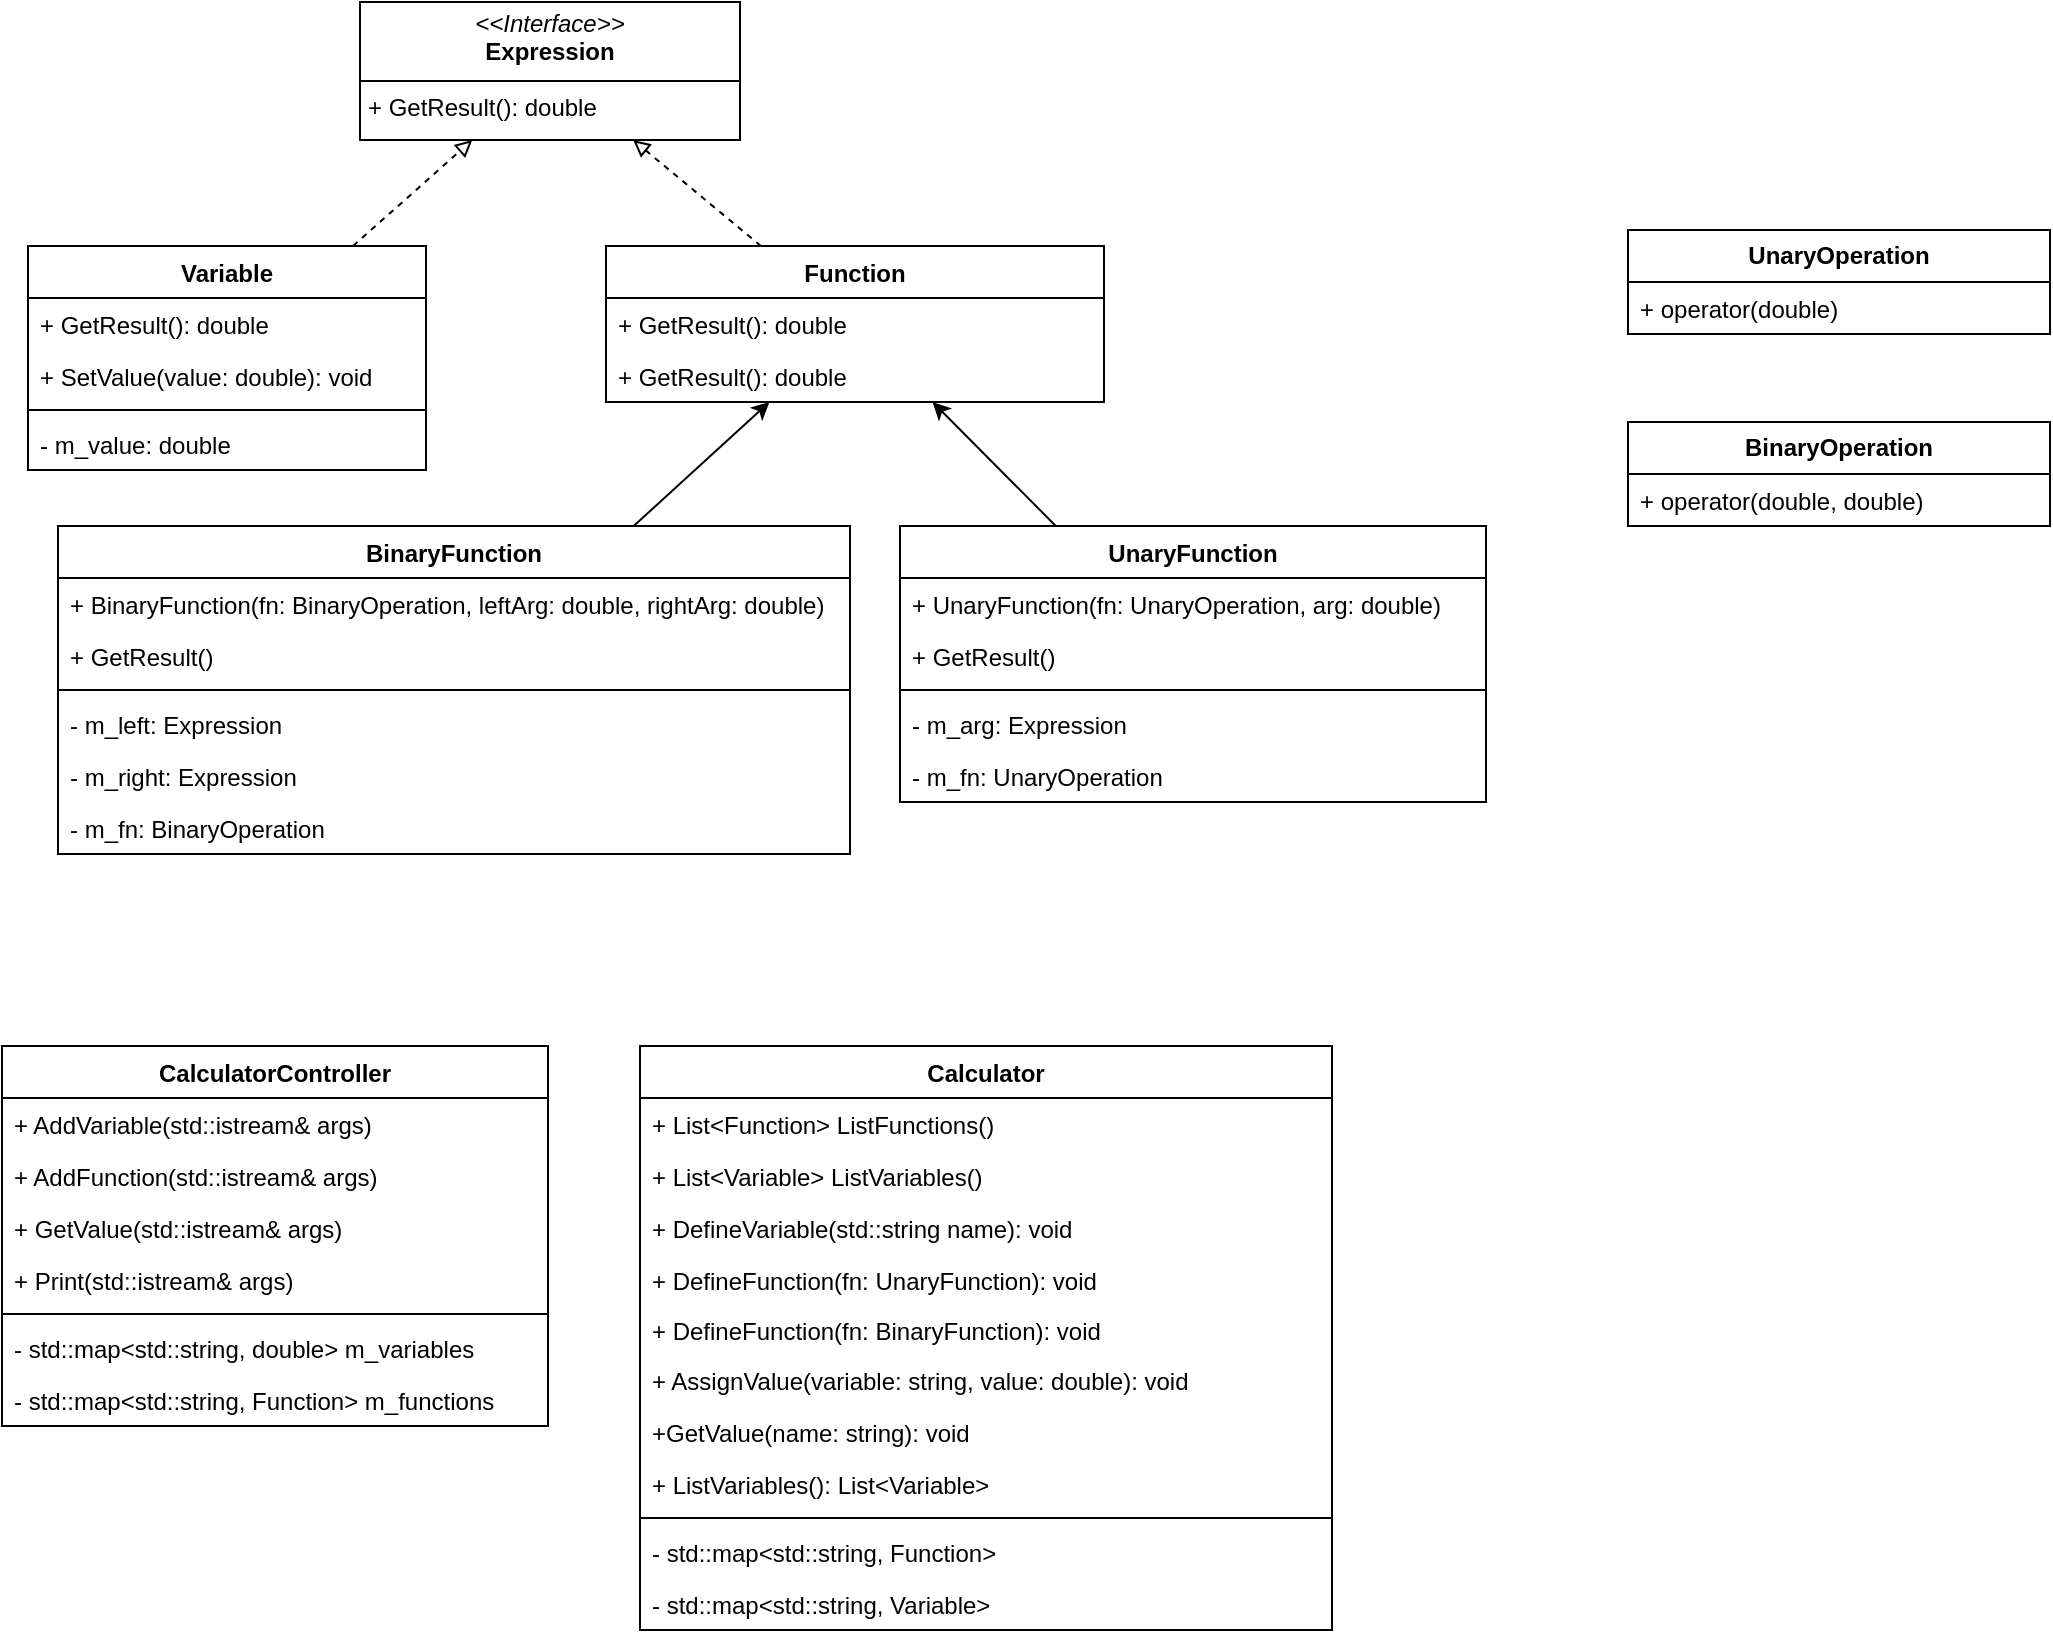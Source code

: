 <mxfile version="26.1.1">
  <diagram id="C5RBs43oDa-KdzZeNtuy" name="Page-1">
    <mxGraphModel dx="1624" dy="1297" grid="0" gridSize="10" guides="1" tooltips="1" connect="1" arrows="1" fold="1" page="0" pageScale="1" pageWidth="827" pageHeight="1169" math="0" shadow="0">
      <root>
        <mxCell id="WIyWlLk6GJQsqaUBKTNV-0" />
        <mxCell id="WIyWlLk6GJQsqaUBKTNV-1" parent="WIyWlLk6GJQsqaUBKTNV-0" />
        <mxCell id="sb6i_JsN-GLQgKSfz3Fc-4" value="Calculator" style="swimlane;fontStyle=1;align=center;verticalAlign=top;childLayout=stackLayout;horizontal=1;startSize=26;horizontalStack=0;resizeParent=1;resizeParentMax=0;resizeLast=0;collapsible=1;marginBottom=0;whiteSpace=wrap;html=1;" parent="WIyWlLk6GJQsqaUBKTNV-1" vertex="1">
          <mxGeometry x="253" y="305" width="346" height="292" as="geometry" />
        </mxCell>
        <mxCell id="sb6i_JsN-GLQgKSfz3Fc-5" value="&lt;meta charset=&quot;utf-8&quot;&gt;&lt;span style=&quot;color: rgb(0, 0, 0); font-family: Helvetica; font-size: 12px; font-style: normal; font-variant-ligatures: normal; font-variant-caps: normal; font-weight: 400; letter-spacing: normal; orphans: 2; text-align: left; text-indent: 0px; text-transform: none; widows: 2; word-spacing: 0px; -webkit-text-stroke-width: 0px; white-space: normal; background-color: rgb(255, 255, 255); text-decoration-thickness: initial; text-decoration-style: initial; text-decoration-color: initial; display: inline !important; float: none;&quot;&gt;+ List&amp;lt;Function&amp;gt; ListFunctions()&lt;/span&gt;" style="text;strokeColor=none;fillColor=none;align=left;verticalAlign=top;spacingLeft=4;spacingRight=4;overflow=hidden;rotatable=0;points=[[0,0.5],[1,0.5]];portConstraint=eastwest;whiteSpace=wrap;html=1;" parent="sb6i_JsN-GLQgKSfz3Fc-4" vertex="1">
          <mxGeometry y="26" width="346" height="26" as="geometry" />
        </mxCell>
        <mxCell id="sb6i_JsN-GLQgKSfz3Fc-8" value="&lt;meta charset=&quot;utf-8&quot;&gt;&lt;span style=&quot;color: rgb(0, 0, 0); font-family: Helvetica; font-size: 12px; font-style: normal; font-variant-ligatures: normal; font-variant-caps: normal; font-weight: 400; letter-spacing: normal; orphans: 2; text-align: left; text-indent: 0px; text-transform: none; widows: 2; word-spacing: 0px; -webkit-text-stroke-width: 0px; white-space: normal; background-color: rgb(255, 255, 255); text-decoration-thickness: initial; text-decoration-style: initial; text-decoration-color: initial; display: inline !important; float: none;&quot;&gt;+ List&amp;lt;Variable&amp;gt; ListVariables()&lt;/span&gt;" style="text;strokeColor=none;fillColor=none;align=left;verticalAlign=top;spacingLeft=4;spacingRight=4;overflow=hidden;rotatable=0;points=[[0,0.5],[1,0.5]];portConstraint=eastwest;whiteSpace=wrap;html=1;" parent="sb6i_JsN-GLQgKSfz3Fc-4" vertex="1">
          <mxGeometry y="52" width="346" height="26" as="geometry" />
        </mxCell>
        <mxCell id="_RwPmkaiMAOCzkeCMt8L-24" value="&lt;span style=&quot;color: rgb(0, 0, 0); font-family: Helvetica; font-size: 12px; font-style: normal; font-variant-ligatures: normal; font-variant-caps: normal; font-weight: 400; letter-spacing: normal; orphans: 2; text-align: left; text-indent: 0px; text-transform: none; widows: 2; word-spacing: 0px; -webkit-text-stroke-width: 0px; white-space: normal; background-color: rgb(255, 255, 255); text-decoration-thickness: initial; text-decoration-style: initial; text-decoration-color: initial; display: inline !important; float: none;&quot;&gt;+ DefineVariable(std::string name): void&lt;/span&gt;" style="text;strokeColor=none;fillColor=none;align=left;verticalAlign=top;spacingLeft=4;spacingRight=4;overflow=hidden;rotatable=0;points=[[0,0.5],[1,0.5]];portConstraint=eastwest;whiteSpace=wrap;html=1;" parent="sb6i_JsN-GLQgKSfz3Fc-4" vertex="1">
          <mxGeometry y="78" width="346" height="26" as="geometry" />
        </mxCell>
        <mxCell id="_RwPmkaiMAOCzkeCMt8L-27" value="+ DefineFunction(fn: UnaryFunction): void" style="text;strokeColor=none;fillColor=none;align=left;verticalAlign=top;spacingLeft=4;spacingRight=4;overflow=hidden;rotatable=0;points=[[0,0.5],[1,0.5]];portConstraint=eastwest;whiteSpace=wrap;html=1;" parent="sb6i_JsN-GLQgKSfz3Fc-4" vertex="1">
          <mxGeometry y="104" width="346" height="25" as="geometry" />
        </mxCell>
        <mxCell id="_RwPmkaiMAOCzkeCMt8L-28" value="&lt;span style=&quot;color: rgb(0, 0, 0); font-family: Helvetica; font-size: 12px; font-style: normal; font-variant-ligatures: normal; font-variant-caps: normal; font-weight: 400; letter-spacing: normal; orphans: 2; text-align: left; text-indent: 0px; text-transform: none; widows: 2; word-spacing: 0px; -webkit-text-stroke-width: 0px; white-space: normal; background-color: rgb(255, 255, 255); text-decoration-thickness: initial; text-decoration-style: initial; text-decoration-color: initial; display: inline !important; float: none;&quot;&gt;+ DefineFunction(fn: BinaryFunction): void&lt;/span&gt;" style="text;strokeColor=none;fillColor=none;align=left;verticalAlign=top;spacingLeft=4;spacingRight=4;overflow=hidden;rotatable=0;points=[[0,0.5],[1,0.5]];portConstraint=eastwest;whiteSpace=wrap;html=1;" parent="sb6i_JsN-GLQgKSfz3Fc-4" vertex="1">
          <mxGeometry y="129" width="346" height="25" as="geometry" />
        </mxCell>
        <mxCell id="_RwPmkaiMAOCzkeCMt8L-23" value="&lt;span style=&quot;color: rgb(0, 0, 0); font-family: Helvetica; font-size: 12px; font-style: normal; font-variant-ligatures: normal; font-variant-caps: normal; font-weight: 400; letter-spacing: normal; orphans: 2; text-align: left; text-indent: 0px; text-transform: none; widows: 2; word-spacing: 0px; -webkit-text-stroke-width: 0px; white-space: normal; background-color: rgb(255, 255, 255); text-decoration-thickness: initial; text-decoration-style: initial; text-decoration-color: initial; display: inline !important; float: none;&quot;&gt;+ AssignValue(variable: string, value: double): void&lt;/span&gt;" style="text;strokeColor=none;fillColor=none;align=left;verticalAlign=top;spacingLeft=4;spacingRight=4;overflow=hidden;rotatable=0;points=[[0,0.5],[1,0.5]];portConstraint=eastwest;whiteSpace=wrap;html=1;" parent="sb6i_JsN-GLQgKSfz3Fc-4" vertex="1">
          <mxGeometry y="154" width="346" height="26" as="geometry" />
        </mxCell>
        <mxCell id="_RwPmkaiMAOCzkeCMt8L-22" value="&lt;span style=&quot;color: rgb(0, 0, 0); font-family: Helvetica; font-size: 12px; font-style: normal; font-variant-ligatures: normal; font-variant-caps: normal; font-weight: 400; letter-spacing: normal; orphans: 2; text-align: left; text-indent: 0px; text-transform: none; widows: 2; word-spacing: 0px; -webkit-text-stroke-width: 0px; white-space: normal; background-color: rgb(255, 255, 255); text-decoration-thickness: initial; text-decoration-style: initial; text-decoration-color: initial; display: inline !important; float: none;&quot;&gt;+GetValue(name: string): void&lt;/span&gt;" style="text;strokeColor=none;fillColor=none;align=left;verticalAlign=top;spacingLeft=4;spacingRight=4;overflow=hidden;rotatable=0;points=[[0,0.5],[1,0.5]];portConstraint=eastwest;whiteSpace=wrap;html=1;" parent="sb6i_JsN-GLQgKSfz3Fc-4" vertex="1">
          <mxGeometry y="180" width="346" height="26" as="geometry" />
        </mxCell>
        <mxCell id="_RwPmkaiMAOCzkeCMt8L-25" value="&lt;span style=&quot;color: rgb(0, 0, 0); font-family: Helvetica; font-size: 12px; font-style: normal; font-variant-ligatures: normal; font-variant-caps: normal; font-weight: 400; letter-spacing: normal; orphans: 2; text-align: left; text-indent: 0px; text-transform: none; widows: 2; word-spacing: 0px; -webkit-text-stroke-width: 0px; white-space: normal; background-color: rgb(255, 255, 255); text-decoration-thickness: initial; text-decoration-style: initial; text-decoration-color: initial; display: inline !important; float: none;&quot;&gt;+ ListVariables():&amp;nbsp;&lt;/span&gt;List&amp;lt;Variable&amp;gt;" style="text;strokeColor=none;fillColor=none;align=left;verticalAlign=top;spacingLeft=4;spacingRight=4;overflow=hidden;rotatable=0;points=[[0,0.5],[1,0.5]];portConstraint=eastwest;whiteSpace=wrap;html=1;" parent="sb6i_JsN-GLQgKSfz3Fc-4" vertex="1">
          <mxGeometry y="206" width="346" height="26" as="geometry" />
        </mxCell>
        <mxCell id="sb6i_JsN-GLQgKSfz3Fc-6" value="" style="line;strokeWidth=1;fillColor=none;align=left;verticalAlign=middle;spacingTop=-1;spacingLeft=3;spacingRight=3;rotatable=0;labelPosition=right;points=[];portConstraint=eastwest;strokeColor=inherit;" parent="sb6i_JsN-GLQgKSfz3Fc-4" vertex="1">
          <mxGeometry y="232" width="346" height="8" as="geometry" />
        </mxCell>
        <mxCell id="sb6i_JsN-GLQgKSfz3Fc-19" value="- std::map&amp;lt;std::string, Function&amp;gt;" style="text;strokeColor=none;fillColor=none;align=left;verticalAlign=top;spacingLeft=4;spacingRight=4;overflow=hidden;rotatable=0;points=[[0,0.5],[1,0.5]];portConstraint=eastwest;whiteSpace=wrap;html=1;" parent="sb6i_JsN-GLQgKSfz3Fc-4" vertex="1">
          <mxGeometry y="240" width="346" height="26" as="geometry" />
        </mxCell>
        <mxCell id="sb6i_JsN-GLQgKSfz3Fc-20" value="- std::map&amp;lt;std::string, Variable&amp;gt;" style="text;strokeColor=none;fillColor=none;align=left;verticalAlign=top;spacingLeft=4;spacingRight=4;overflow=hidden;rotatable=0;points=[[0,0.5],[1,0.5]];portConstraint=eastwest;whiteSpace=wrap;html=1;" parent="sb6i_JsN-GLQgKSfz3Fc-4" vertex="1">
          <mxGeometry y="266" width="346" height="26" as="geometry" />
        </mxCell>
        <mxCell id="sb6i_JsN-GLQgKSfz3Fc-11" value="CalculatorController" style="swimlane;fontStyle=1;align=center;verticalAlign=top;childLayout=stackLayout;horizontal=1;startSize=26;horizontalStack=0;resizeParent=1;resizeParentMax=0;resizeLast=0;collapsible=1;marginBottom=0;whiteSpace=wrap;html=1;" parent="WIyWlLk6GJQsqaUBKTNV-1" vertex="1">
          <mxGeometry x="-66" y="305" width="273" height="190" as="geometry" />
        </mxCell>
        <mxCell id="sb6i_JsN-GLQgKSfz3Fc-16" value="+ AddVariable(std::istream&amp;amp; args)" style="text;strokeColor=none;fillColor=none;align=left;verticalAlign=top;spacingLeft=4;spacingRight=4;overflow=hidden;rotatable=0;points=[[0,0.5],[1,0.5]];portConstraint=eastwest;whiteSpace=wrap;html=1;" parent="sb6i_JsN-GLQgKSfz3Fc-11" vertex="1">
          <mxGeometry y="26" width="273" height="26" as="geometry" />
        </mxCell>
        <mxCell id="_RwPmkaiMAOCzkeCMt8L-0" value="+ AddFunction(std::istream&amp;amp; args)" style="text;strokeColor=none;fillColor=none;align=left;verticalAlign=top;spacingLeft=4;spacingRight=4;overflow=hidden;rotatable=0;points=[[0,0.5],[1,0.5]];portConstraint=eastwest;whiteSpace=wrap;html=1;" parent="sb6i_JsN-GLQgKSfz3Fc-11" vertex="1">
          <mxGeometry y="52" width="273" height="26" as="geometry" />
        </mxCell>
        <mxCell id="_RwPmkaiMAOCzkeCMt8L-1" value="+ GetValue(std::istream&amp;amp; args)" style="text;strokeColor=none;fillColor=none;align=left;verticalAlign=top;spacingLeft=4;spacingRight=4;overflow=hidden;rotatable=0;points=[[0,0.5],[1,0.5]];portConstraint=eastwest;whiteSpace=wrap;html=1;" parent="sb6i_JsN-GLQgKSfz3Fc-11" vertex="1">
          <mxGeometry y="78" width="273" height="26" as="geometry" />
        </mxCell>
        <mxCell id="_RwPmkaiMAOCzkeCMt8L-2" value="+ Print(std::istream&amp;amp; args)" style="text;strokeColor=none;fillColor=none;align=left;verticalAlign=top;spacingLeft=4;spacingRight=4;overflow=hidden;rotatable=0;points=[[0,0.5],[1,0.5]];portConstraint=eastwest;whiteSpace=wrap;html=1;" parent="sb6i_JsN-GLQgKSfz3Fc-11" vertex="1">
          <mxGeometry y="104" width="273" height="26" as="geometry" />
        </mxCell>
        <mxCell id="sb6i_JsN-GLQgKSfz3Fc-14" value="" style="line;strokeWidth=1;fillColor=none;align=left;verticalAlign=middle;spacingTop=-1;spacingLeft=3;spacingRight=3;rotatable=0;labelPosition=right;points=[];portConstraint=eastwest;strokeColor=inherit;" parent="sb6i_JsN-GLQgKSfz3Fc-11" vertex="1">
          <mxGeometry y="130" width="273" height="8" as="geometry" />
        </mxCell>
        <mxCell id="sb6i_JsN-GLQgKSfz3Fc-12" value="- std::map&amp;lt;std::string, double&amp;gt; m_variables" style="text;strokeColor=none;fillColor=none;align=left;verticalAlign=top;spacingLeft=4;spacingRight=4;overflow=hidden;rotatable=0;points=[[0,0.5],[1,0.5]];portConstraint=eastwest;whiteSpace=wrap;html=1;" parent="sb6i_JsN-GLQgKSfz3Fc-11" vertex="1">
          <mxGeometry y="138" width="273" height="26" as="geometry" />
        </mxCell>
        <mxCell id="sb6i_JsN-GLQgKSfz3Fc-13" value="- std::map&amp;lt;std::string, Function&amp;gt; m_functions" style="text;strokeColor=none;fillColor=none;align=left;verticalAlign=top;spacingLeft=4;spacingRight=4;overflow=hidden;rotatable=0;points=[[0,0.5],[1,0.5]];portConstraint=eastwest;whiteSpace=wrap;html=1;" parent="sb6i_JsN-GLQgKSfz3Fc-11" vertex="1">
          <mxGeometry y="164" width="273" height="26" as="geometry" />
        </mxCell>
        <mxCell id="_RwPmkaiMAOCzkeCMt8L-29" style="rounded=0;orthogonalLoop=1;jettySize=auto;html=1;endArrow=block;endFill=0;dashed=1;" parent="WIyWlLk6GJQsqaUBKTNV-1" source="_RwPmkaiMAOCzkeCMt8L-8" target="G51UGEZFX_oxKExTZg33-18" edge="1">
          <mxGeometry relative="1" as="geometry">
            <mxPoint x="158.881" y="-135" as="targetPoint" />
          </mxGeometry>
        </mxCell>
        <mxCell id="_RwPmkaiMAOCzkeCMt8L-8" value="Variable" style="swimlane;fontStyle=1;align=center;verticalAlign=top;childLayout=stackLayout;horizontal=1;startSize=26;horizontalStack=0;resizeParent=1;resizeParentMax=0;resizeLast=0;collapsible=1;marginBottom=0;whiteSpace=wrap;html=1;" parent="WIyWlLk6GJQsqaUBKTNV-1" vertex="1">
          <mxGeometry x="-53" y="-95" width="199" height="112" as="geometry" />
        </mxCell>
        <mxCell id="G51UGEZFX_oxKExTZg33-7" value="+ GetResult(): double" style="text;strokeColor=none;fillColor=none;align=left;verticalAlign=top;spacingLeft=4;spacingRight=4;overflow=hidden;rotatable=0;points=[[0,0.5],[1,0.5]];portConstraint=eastwest;whiteSpace=wrap;html=1;" vertex="1" parent="_RwPmkaiMAOCzkeCMt8L-8">
          <mxGeometry y="26" width="199" height="26" as="geometry" />
        </mxCell>
        <mxCell id="_RwPmkaiMAOCzkeCMt8L-9" value="+ SetValue(value: double): void" style="text;strokeColor=none;fillColor=none;align=left;verticalAlign=top;spacingLeft=4;spacingRight=4;overflow=hidden;rotatable=0;points=[[0,0.5],[1,0.5]];portConstraint=eastwest;whiteSpace=wrap;html=1;" parent="_RwPmkaiMAOCzkeCMt8L-8" vertex="1">
          <mxGeometry y="52" width="199" height="26" as="geometry" />
        </mxCell>
        <mxCell id="_RwPmkaiMAOCzkeCMt8L-10" value="" style="line;strokeWidth=1;fillColor=none;align=left;verticalAlign=middle;spacingTop=-1;spacingLeft=3;spacingRight=3;rotatable=0;labelPosition=right;points=[];portConstraint=eastwest;strokeColor=inherit;" parent="_RwPmkaiMAOCzkeCMt8L-8" vertex="1">
          <mxGeometry y="78" width="199" height="8" as="geometry" />
        </mxCell>
        <mxCell id="_RwPmkaiMAOCzkeCMt8L-11" value="- m_value: double" style="text;strokeColor=none;fillColor=none;align=left;verticalAlign=top;spacingLeft=4;spacingRight=4;overflow=hidden;rotatable=0;points=[[0,0.5],[1,0.5]];portConstraint=eastwest;whiteSpace=wrap;html=1;" parent="_RwPmkaiMAOCzkeCMt8L-8" vertex="1">
          <mxGeometry y="86" width="199" height="26" as="geometry" />
        </mxCell>
        <mxCell id="G51UGEZFX_oxKExTZg33-6" style="rounded=0;orthogonalLoop=1;jettySize=auto;html=1;endArrow=block;endFill=0;dashed=1;" edge="1" parent="WIyWlLk6GJQsqaUBKTNV-1" source="_RwPmkaiMAOCzkeCMt8L-13" target="G51UGEZFX_oxKExTZg33-18">
          <mxGeometry relative="1" as="geometry">
            <mxPoint x="238" y="-135" as="targetPoint" />
          </mxGeometry>
        </mxCell>
        <mxCell id="_RwPmkaiMAOCzkeCMt8L-13" value="Function" style="swimlane;fontStyle=1;align=center;verticalAlign=top;childLayout=stackLayout;horizontal=1;startSize=26;horizontalStack=0;resizeParent=1;resizeParentMax=0;resizeLast=0;collapsible=1;marginBottom=0;whiteSpace=wrap;html=1;" parent="WIyWlLk6GJQsqaUBKTNV-1" vertex="1">
          <mxGeometry x="236" y="-95" width="249" height="78" as="geometry">
            <mxRectangle x="239" y="-19" width="81" height="26" as="alternateBounds" />
          </mxGeometry>
        </mxCell>
        <mxCell id="_RwPmkaiMAOCzkeCMt8L-14" value="+ GetResult(): double" style="text;strokeColor=none;fillColor=none;align=left;verticalAlign=top;spacingLeft=4;spacingRight=4;overflow=hidden;rotatable=0;points=[[0,0.5],[1,0.5]];portConstraint=eastwest;whiteSpace=wrap;html=1;" parent="_RwPmkaiMAOCzkeCMt8L-13" vertex="1">
          <mxGeometry y="26" width="249" height="26" as="geometry" />
        </mxCell>
        <mxCell id="G51UGEZFX_oxKExTZg33-30" value="+ GetResult(): double" style="text;strokeColor=none;fillColor=none;align=left;verticalAlign=top;spacingLeft=4;spacingRight=4;overflow=hidden;rotatable=0;points=[[0,0.5],[1,0.5]];portConstraint=eastwest;whiteSpace=wrap;html=1;" vertex="1" parent="_RwPmkaiMAOCzkeCMt8L-13">
          <mxGeometry y="52" width="249" height="26" as="geometry" />
        </mxCell>
        <mxCell id="G51UGEZFX_oxKExTZg33-12" style="rounded=0;orthogonalLoop=1;jettySize=auto;html=1;" edge="1" parent="WIyWlLk6GJQsqaUBKTNV-1" source="G51UGEZFX_oxKExTZg33-8" target="_RwPmkaiMAOCzkeCMt8L-13">
          <mxGeometry relative="1" as="geometry" />
        </mxCell>
        <mxCell id="G51UGEZFX_oxKExTZg33-8" value="BinaryFunction" style="swimlane;fontStyle=1;align=center;verticalAlign=top;childLayout=stackLayout;horizontal=1;startSize=26;horizontalStack=0;resizeParent=1;resizeParentMax=0;resizeLast=0;collapsible=1;marginBottom=0;whiteSpace=wrap;html=1;" vertex="1" parent="WIyWlLk6GJQsqaUBKTNV-1">
          <mxGeometry x="-38" y="45" width="396" height="164" as="geometry" />
        </mxCell>
        <mxCell id="G51UGEZFX_oxKExTZg33-28" value="+ BinaryFunction(fn: BinaryOperation, leftArg: double, rightArg: double)" style="text;strokeColor=none;fillColor=none;align=left;verticalAlign=top;spacingLeft=4;spacingRight=4;overflow=hidden;rotatable=0;points=[[0,0.5],[1,0.5]];portConstraint=eastwest;whiteSpace=wrap;html=1;" vertex="1" parent="G51UGEZFX_oxKExTZg33-8">
          <mxGeometry y="26" width="396" height="26" as="geometry" />
        </mxCell>
        <mxCell id="G51UGEZFX_oxKExTZg33-9" value="+ GetResult()" style="text;strokeColor=none;fillColor=none;align=left;verticalAlign=top;spacingLeft=4;spacingRight=4;overflow=hidden;rotatable=0;points=[[0,0.5],[1,0.5]];portConstraint=eastwest;whiteSpace=wrap;html=1;" vertex="1" parent="G51UGEZFX_oxKExTZg33-8">
          <mxGeometry y="52" width="396" height="26" as="geometry" />
        </mxCell>
        <mxCell id="G51UGEZFX_oxKExTZg33-10" value="" style="line;strokeWidth=1;fillColor=none;align=left;verticalAlign=middle;spacingTop=-1;spacingLeft=3;spacingRight=3;rotatable=0;labelPosition=right;points=[];portConstraint=eastwest;strokeColor=inherit;" vertex="1" parent="G51UGEZFX_oxKExTZg33-8">
          <mxGeometry y="78" width="396" height="8" as="geometry" />
        </mxCell>
        <mxCell id="G51UGEZFX_oxKExTZg33-11" value="- m_left: Expression" style="text;strokeColor=none;fillColor=none;align=left;verticalAlign=top;spacingLeft=4;spacingRight=4;overflow=hidden;rotatable=0;points=[[0,0.5],[1,0.5]];portConstraint=eastwest;whiteSpace=wrap;html=1;" vertex="1" parent="G51UGEZFX_oxKExTZg33-8">
          <mxGeometry y="86" width="396" height="26" as="geometry" />
        </mxCell>
        <mxCell id="G51UGEZFX_oxKExTZg33-20" value="- m_right: Expression" style="text;strokeColor=none;fillColor=none;align=left;verticalAlign=top;spacingLeft=4;spacingRight=4;overflow=hidden;rotatable=0;points=[[0,0.5],[1,0.5]];portConstraint=eastwest;whiteSpace=wrap;html=1;" vertex="1" parent="G51UGEZFX_oxKExTZg33-8">
          <mxGeometry y="112" width="396" height="26" as="geometry" />
        </mxCell>
        <mxCell id="G51UGEZFX_oxKExTZg33-19" value="- m_fn: BinaryOperation" style="text;strokeColor=none;fillColor=none;align=left;verticalAlign=top;spacingLeft=4;spacingRight=4;overflow=hidden;rotatable=0;points=[[0,0.5],[1,0.5]];portConstraint=eastwest;whiteSpace=wrap;html=1;" vertex="1" parent="G51UGEZFX_oxKExTZg33-8">
          <mxGeometry y="138" width="396" height="26" as="geometry" />
        </mxCell>
        <mxCell id="G51UGEZFX_oxKExTZg33-17" style="rounded=0;orthogonalLoop=1;jettySize=auto;html=1;" edge="1" parent="WIyWlLk6GJQsqaUBKTNV-1" source="G51UGEZFX_oxKExTZg33-13" target="_RwPmkaiMAOCzkeCMt8L-13">
          <mxGeometry relative="1" as="geometry" />
        </mxCell>
        <mxCell id="G51UGEZFX_oxKExTZg33-13" value="UnaryFunction" style="swimlane;fontStyle=1;align=center;verticalAlign=top;childLayout=stackLayout;horizontal=1;startSize=26;horizontalStack=0;resizeParent=1;resizeParentMax=0;resizeLast=0;collapsible=1;marginBottom=0;whiteSpace=wrap;html=1;" vertex="1" parent="WIyWlLk6GJQsqaUBKTNV-1">
          <mxGeometry x="383" y="45" width="293" height="138" as="geometry" />
        </mxCell>
        <mxCell id="G51UGEZFX_oxKExTZg33-29" value="+ UnaryFunction(fn: UnaryOperation, arg: double)" style="text;strokeColor=none;fillColor=none;align=left;verticalAlign=top;spacingLeft=4;spacingRight=4;overflow=hidden;rotatable=0;points=[[0,0.5],[1,0.5]];portConstraint=eastwest;whiteSpace=wrap;html=1;" vertex="1" parent="G51UGEZFX_oxKExTZg33-13">
          <mxGeometry y="26" width="293" height="26" as="geometry" />
        </mxCell>
        <mxCell id="G51UGEZFX_oxKExTZg33-14" value="+ GetResult()" style="text;strokeColor=none;fillColor=none;align=left;verticalAlign=top;spacingLeft=4;spacingRight=4;overflow=hidden;rotatable=0;points=[[0,0.5],[1,0.5]];portConstraint=eastwest;whiteSpace=wrap;html=1;" vertex="1" parent="G51UGEZFX_oxKExTZg33-13">
          <mxGeometry y="52" width="293" height="26" as="geometry" />
        </mxCell>
        <mxCell id="G51UGEZFX_oxKExTZg33-15" value="" style="line;strokeWidth=1;fillColor=none;align=left;verticalAlign=middle;spacingTop=-1;spacingLeft=3;spacingRight=3;rotatable=0;labelPosition=right;points=[];portConstraint=eastwest;strokeColor=inherit;" vertex="1" parent="G51UGEZFX_oxKExTZg33-13">
          <mxGeometry y="78" width="293" height="8" as="geometry" />
        </mxCell>
        <mxCell id="G51UGEZFX_oxKExTZg33-16" value="- m_arg: Expression" style="text;strokeColor=none;fillColor=none;align=left;verticalAlign=top;spacingLeft=4;spacingRight=4;overflow=hidden;rotatable=0;points=[[0,0.5],[1,0.5]];portConstraint=eastwest;whiteSpace=wrap;html=1;" vertex="1" parent="G51UGEZFX_oxKExTZg33-13">
          <mxGeometry y="86" width="293" height="26" as="geometry" />
        </mxCell>
        <mxCell id="G51UGEZFX_oxKExTZg33-21" value="- m_fn: UnaryOperation" style="text;strokeColor=none;fillColor=none;align=left;verticalAlign=top;spacingLeft=4;spacingRight=4;overflow=hidden;rotatable=0;points=[[0,0.5],[1,0.5]];portConstraint=eastwest;whiteSpace=wrap;html=1;" vertex="1" parent="G51UGEZFX_oxKExTZg33-13">
          <mxGeometry y="112" width="293" height="26" as="geometry" />
        </mxCell>
        <mxCell id="G51UGEZFX_oxKExTZg33-18" value="&lt;p style=&quot;margin:0px;margin-top:4px;text-align:center;&quot;&gt;&lt;i&gt;&amp;lt;&amp;lt;Interface&amp;gt;&amp;gt;&lt;/i&gt;&lt;br&gt;&lt;b&gt;Expression&lt;/b&gt;&lt;/p&gt;&lt;hr size=&quot;1&quot; style=&quot;border-style:solid;&quot;&gt;&lt;p style=&quot;margin:0px;margin-left:4px;&quot;&gt;+ GetResult(): double&lt;/p&gt;&lt;p style=&quot;margin:0px;margin-left:4px;&quot;&gt;&lt;br&gt;&lt;/p&gt;" style="verticalAlign=top;align=left;overflow=fill;html=1;whiteSpace=wrap;" vertex="1" parent="WIyWlLk6GJQsqaUBKTNV-1">
          <mxGeometry x="113" y="-217" width="190" height="69" as="geometry" />
        </mxCell>
        <mxCell id="G51UGEZFX_oxKExTZg33-22" value="&lt;b&gt;UnaryOperation&lt;/b&gt;" style="swimlane;fontStyle=0;childLayout=stackLayout;horizontal=1;startSize=26;fillColor=none;horizontalStack=0;resizeParent=1;resizeParentMax=0;resizeLast=0;collapsible=1;marginBottom=0;whiteSpace=wrap;html=1;" vertex="1" parent="WIyWlLk6GJQsqaUBKTNV-1">
          <mxGeometry x="747" y="-103" width="211" height="52" as="geometry" />
        </mxCell>
        <mxCell id="G51UGEZFX_oxKExTZg33-23" value="+ operator(double)" style="text;strokeColor=none;fillColor=none;align=left;verticalAlign=top;spacingLeft=4;spacingRight=4;overflow=hidden;rotatable=0;points=[[0,0.5],[1,0.5]];portConstraint=eastwest;whiteSpace=wrap;html=1;" vertex="1" parent="G51UGEZFX_oxKExTZg33-22">
          <mxGeometry y="26" width="211" height="26" as="geometry" />
        </mxCell>
        <mxCell id="G51UGEZFX_oxKExTZg33-26" value="&lt;b&gt;BinaryOperation&lt;/b&gt;" style="swimlane;fontStyle=0;childLayout=stackLayout;horizontal=1;startSize=26;fillColor=none;horizontalStack=0;resizeParent=1;resizeParentMax=0;resizeLast=0;collapsible=1;marginBottom=0;whiteSpace=wrap;html=1;" vertex="1" parent="WIyWlLk6GJQsqaUBKTNV-1">
          <mxGeometry x="747" y="-7" width="211" height="52" as="geometry" />
        </mxCell>
        <mxCell id="G51UGEZFX_oxKExTZg33-27" value="+ operator(double, double)" style="text;strokeColor=none;fillColor=none;align=left;verticalAlign=top;spacingLeft=4;spacingRight=4;overflow=hidden;rotatable=0;points=[[0,0.5],[1,0.5]];portConstraint=eastwest;whiteSpace=wrap;html=1;" vertex="1" parent="G51UGEZFX_oxKExTZg33-26">
          <mxGeometry y="26" width="211" height="26" as="geometry" />
        </mxCell>
      </root>
    </mxGraphModel>
  </diagram>
</mxfile>
